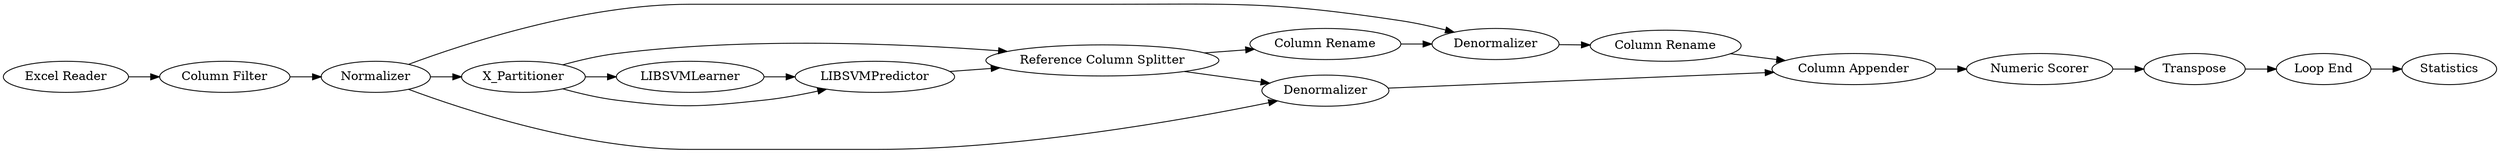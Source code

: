 digraph {
	"7293669981498742136_81" [label=X_Partitioner]
	"7293669981498742136_72" [label="Loop End"]
	"7293669981498742136_26" [label=Normalizer]
	"7293669981498742136_29" [label=Denormalizer]
	"7293669981498742136_30" [label="Column Rename"]
	"7293669981498742136_59" [label=Transpose]
	"7293669981498742136_139" [label=LIBSVMLearner]
	"7293669981498742136_142" [label="Column Filter"]
	"7293669981498742136_31" [label="Column Rename"]
	"7293669981498742136_34" [label="Excel Reader"]
	"7293669981498742136_33" [label="Numeric Scorer"]
	"7293669981498742136_80" [label=Statistics]
	"7293669981498742136_32" [label="Column Appender"]
	"7293669981498742136_28" [label=Denormalizer]
	"7293669981498742136_27" [label="Reference Column Splitter"]
	"7293669981498742136_140" [label=LIBSVMPredictor]
	"7293669981498742136_27" -> "7293669981498742136_30"
	"7293669981498742136_27" -> "7293669981498742136_28"
	"7293669981498742136_72" -> "7293669981498742136_80"
	"7293669981498742136_81" -> "7293669981498742136_27"
	"7293669981498742136_142" -> "7293669981498742136_26"
	"7293669981498742136_59" -> "7293669981498742136_72"
	"7293669981498742136_26" -> "7293669981498742136_28"
	"7293669981498742136_140" -> "7293669981498742136_27"
	"7293669981498742136_28" -> "7293669981498742136_32"
	"7293669981498742136_34" -> "7293669981498742136_142"
	"7293669981498742136_30" -> "7293669981498742136_29"
	"7293669981498742136_26" -> "7293669981498742136_29"
	"7293669981498742136_32" -> "7293669981498742136_33"
	"7293669981498742136_29" -> "7293669981498742136_31"
	"7293669981498742136_31" -> "7293669981498742136_32"
	"7293669981498742136_81" -> "7293669981498742136_139"
	"7293669981498742136_33" -> "7293669981498742136_59"
	"7293669981498742136_81" -> "7293669981498742136_140"
	"7293669981498742136_139" -> "7293669981498742136_140"
	"7293669981498742136_26" -> "7293669981498742136_81"
	rankdir=LR
}
